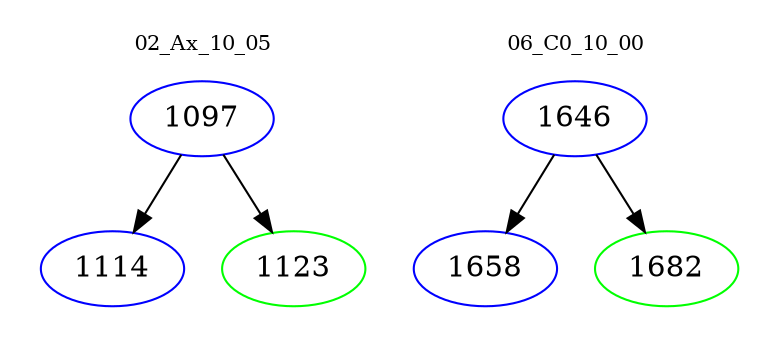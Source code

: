 digraph{
subgraph cluster_0 {
color = white
label = "02_Ax_10_05";
fontsize=10;
T0_1097 [label="1097", color="blue"]
T0_1097 -> T0_1114 [color="black"]
T0_1114 [label="1114", color="blue"]
T0_1097 -> T0_1123 [color="black"]
T0_1123 [label="1123", color="green"]
}
subgraph cluster_1 {
color = white
label = "06_C0_10_00";
fontsize=10;
T1_1646 [label="1646", color="blue"]
T1_1646 -> T1_1658 [color="black"]
T1_1658 [label="1658", color="blue"]
T1_1646 -> T1_1682 [color="black"]
T1_1682 [label="1682", color="green"]
}
}
